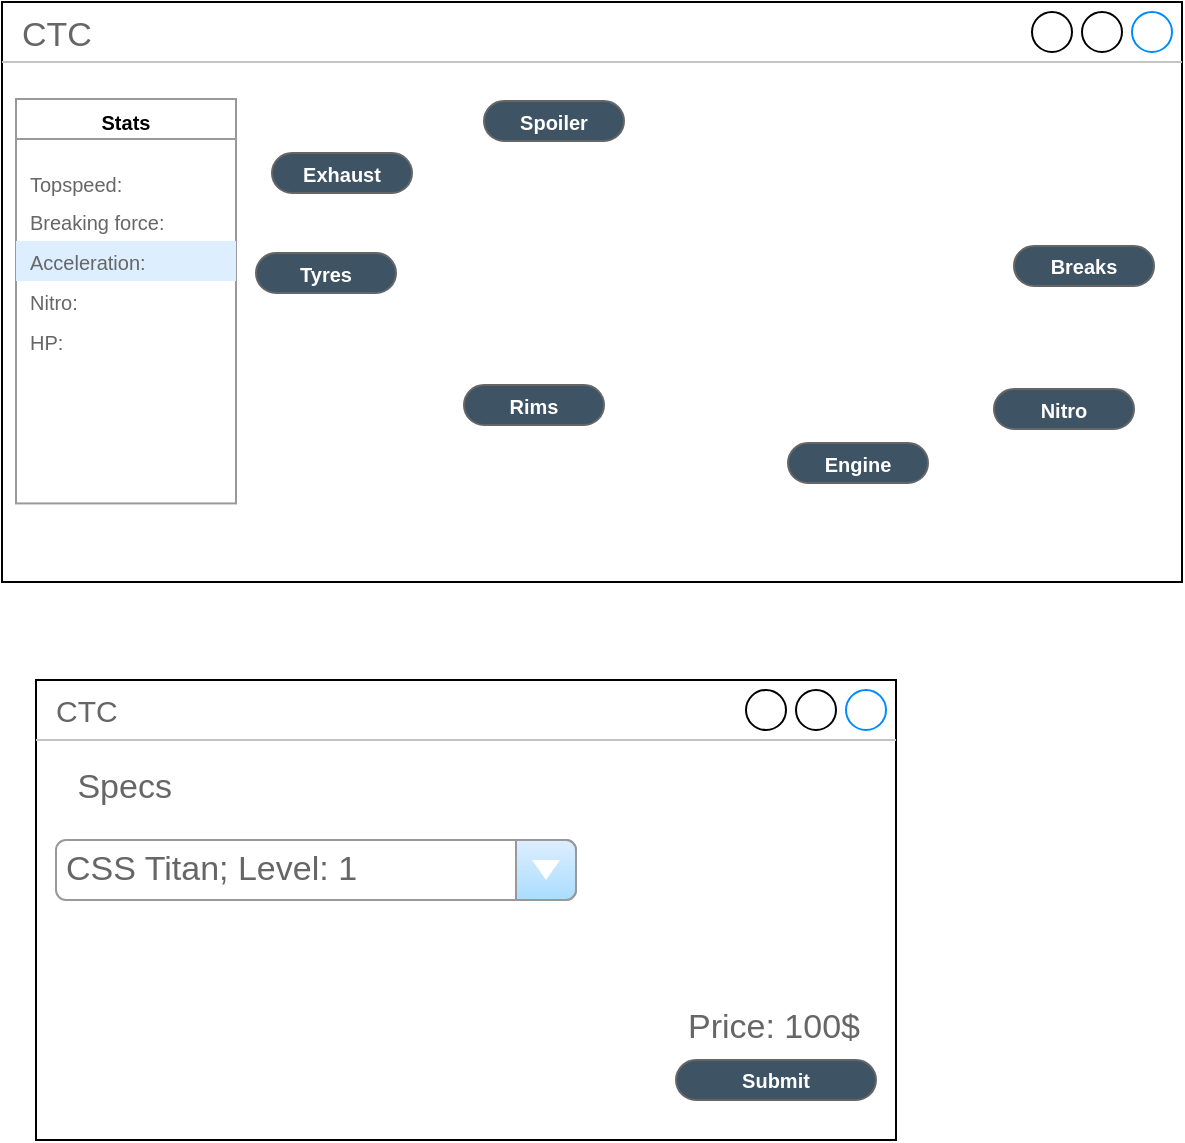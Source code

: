 <mxfile version="21.1.2" type="device">
  <diagram name="Page-1" id="Wek4ouaNh2ap89sOzoZX">
    <mxGraphModel dx="1182" dy="478" grid="1" gridSize="10" guides="1" tooltips="1" connect="1" arrows="1" fold="1" page="1" pageScale="1" pageWidth="827" pageHeight="1169" math="0" shadow="0">
      <root>
        <mxCell id="0" />
        <mxCell id="1" parent="0" />
        <mxCell id="wJShtXoIoqTRa8fC-6ts-1" value="CTC" style="strokeWidth=1;shadow=0;dashed=0;align=center;html=1;shape=mxgraph.mockup.containers.window;align=left;verticalAlign=top;spacingLeft=8;strokeColor2=#008cff;strokeColor3=#c4c4c4;fontColor=#666666;mainText=;fontSize=17;labelBackgroundColor=none;whiteSpace=wrap;" vertex="1" parent="1">
          <mxGeometry x="103" y="291" width="590" height="290" as="geometry" />
        </mxCell>
        <mxCell id="wJShtXoIoqTRa8fC-6ts-2" value="" style="shape=image;verticalLabelPosition=bottom;labelBackgroundColor=default;verticalAlign=top;aspect=fixed;imageAspect=0;image=https://static.vecteezy.com/system/resources/thumbnails/007/473/763/small_2x/black-and-white-car-illustration-for-conceptual-design-free-vector.jpg;" vertex="1" parent="1">
          <mxGeometry x="306" y="365.08" width="304.19" height="147.42" as="geometry" />
        </mxCell>
        <mxCell id="wJShtXoIoqTRa8fC-6ts-4" value="Tyres" style="strokeWidth=1;shadow=0;dashed=0;align=center;html=1;shape=mxgraph.mockup.buttons.button;strokeColor=#666666;fontColor=#ffffff;mainText=;buttonStyle=round;fontSize=10;fontStyle=1;fillColor=#3e5465;whiteSpace=wrap;" vertex="1" parent="1">
          <mxGeometry x="230" y="416.5" width="70" height="20" as="geometry" />
        </mxCell>
        <mxCell id="wJShtXoIoqTRa8fC-6ts-5" value="Spoiler" style="strokeWidth=1;shadow=0;dashed=0;align=center;html=1;shape=mxgraph.mockup.buttons.button;strokeColor=#666666;fontColor=#ffffff;mainText=;buttonStyle=round;fontSize=10;fontStyle=1;fillColor=#3e5465;whiteSpace=wrap;" vertex="1" parent="1">
          <mxGeometry x="344" y="340.5" width="70" height="20" as="geometry" />
        </mxCell>
        <mxCell id="wJShtXoIoqTRa8fC-6ts-6" value="Rims" style="strokeWidth=1;shadow=0;dashed=0;align=center;html=1;shape=mxgraph.mockup.buttons.button;strokeColor=#666666;fontColor=#ffffff;mainText=;buttonStyle=round;fontSize=10;fontStyle=1;fillColor=#3e5465;whiteSpace=wrap;" vertex="1" parent="1">
          <mxGeometry x="334" y="482.5" width="70" height="20" as="geometry" />
        </mxCell>
        <mxCell id="wJShtXoIoqTRa8fC-6ts-7" value="Engine" style="strokeWidth=1;shadow=0;dashed=0;align=center;html=1;shape=mxgraph.mockup.buttons.button;strokeColor=#666666;fontColor=#ffffff;mainText=;buttonStyle=round;fontSize=10;fontStyle=1;fillColor=#3e5465;whiteSpace=wrap;" vertex="1" parent="1">
          <mxGeometry x="496" y="511.5" width="70" height="20" as="geometry" />
        </mxCell>
        <mxCell id="wJShtXoIoqTRa8fC-6ts-8" value="Nitro" style="strokeWidth=1;shadow=0;dashed=0;align=center;html=1;shape=mxgraph.mockup.buttons.button;strokeColor=#666666;fontColor=#ffffff;mainText=;buttonStyle=round;fontSize=10;fontStyle=1;fillColor=#3e5465;whiteSpace=wrap;" vertex="1" parent="1">
          <mxGeometry x="599" y="484.5" width="70" height="20" as="geometry" />
        </mxCell>
        <mxCell id="wJShtXoIoqTRa8fC-6ts-9" value="Exhaust" style="strokeWidth=1;shadow=0;dashed=0;align=center;html=1;shape=mxgraph.mockup.buttons.button;strokeColor=#666666;fontColor=#ffffff;mainText=;buttonStyle=round;fontSize=10;fontStyle=1;fillColor=#3e5465;whiteSpace=wrap;" vertex="1" parent="1">
          <mxGeometry x="238" y="366.5" width="70" height="20" as="geometry" />
        </mxCell>
        <mxCell id="wJShtXoIoqTRa8fC-6ts-10" value="Breaks" style="strokeWidth=1;shadow=0;dashed=0;align=center;html=1;shape=mxgraph.mockup.buttons.button;strokeColor=#666666;fontColor=#ffffff;mainText=;buttonStyle=round;fontSize=10;fontStyle=1;fillColor=#3e5465;whiteSpace=wrap;" vertex="1" parent="1">
          <mxGeometry x="609" y="413" width="70" height="20" as="geometry" />
        </mxCell>
        <mxCell id="wJShtXoIoqTRa8fC-6ts-11" value="" style="strokeWidth=1;shadow=0;dashed=0;align=center;html=1;shape=mxgraph.mockup.forms.rrect;rSize=0;strokeColor=#999999;fillColor=#ffffff;fontSize=10;" vertex="1" parent="1">
          <mxGeometry x="110" y="340.5" width="110" height="201.21" as="geometry" />
        </mxCell>
        <mxCell id="wJShtXoIoqTRa8fC-6ts-12" value="&lt;font color=&quot;#000000&quot; style=&quot;font-size: 10px;&quot;&gt;&lt;b&gt;Stats&lt;/b&gt;&lt;/font&gt;" style="strokeWidth=1;shadow=0;dashed=0;align=center;html=1;shape=mxgraph.mockup.forms.rrect;rSize=0;strokeColor=#999999;fontColor=#008cff;fontSize=17;fillColor=#ffffff;resizeWidth=1;whiteSpace=wrap;" vertex="1" parent="wJShtXoIoqTRa8fC-6ts-11">
          <mxGeometry width="110" height="20" relative="1" as="geometry">
            <mxPoint y="-1" as="offset" />
          </mxGeometry>
        </mxCell>
        <mxCell id="wJShtXoIoqTRa8fC-6ts-13" value="&lt;font style=&quot;font-size: 10px;&quot;&gt;Topspeed:&lt;/font&gt;" style="strokeWidth=1;shadow=0;dashed=0;align=center;html=1;shape=mxgraph.mockup.forms.anchor;fontSize=17;fontColor=#666666;align=left;spacingLeft=5;resizeWidth=1;whiteSpace=wrap;" vertex="1" parent="wJShtXoIoqTRa8fC-6ts-11">
          <mxGeometry width="110.0" height="20" relative="1" as="geometry">
            <mxPoint y="30" as="offset" />
          </mxGeometry>
        </mxCell>
        <mxCell id="wJShtXoIoqTRa8fC-6ts-14" value="Breaking force:" style="strokeWidth=1;shadow=0;dashed=0;align=center;html=1;shape=mxgraph.mockup.forms.anchor;fontSize=10;fontColor=#666666;align=left;spacingLeft=5;resizeWidth=1;whiteSpace=wrap;" vertex="1" parent="wJShtXoIoqTRa8fC-6ts-11">
          <mxGeometry width="110.0" height="20" relative="1" as="geometry">
            <mxPoint y="50" as="offset" />
          </mxGeometry>
        </mxCell>
        <mxCell id="wJShtXoIoqTRa8fC-6ts-15" value="Acceleration:" style="strokeWidth=1;shadow=0;dashed=0;align=center;html=1;shape=mxgraph.mockup.forms.rrect;rSize=0;fontSize=10;fontColor=#666666;align=left;spacingLeft=5;fillColor=#ddeeff;strokeColor=none;resizeWidth=1;whiteSpace=wrap;" vertex="1" parent="wJShtXoIoqTRa8fC-6ts-11">
          <mxGeometry width="110.0" height="20" relative="1" as="geometry">
            <mxPoint y="70" as="offset" />
          </mxGeometry>
        </mxCell>
        <mxCell id="wJShtXoIoqTRa8fC-6ts-16" value="Nitro:" style="strokeWidth=1;shadow=0;dashed=0;align=center;html=1;shape=mxgraph.mockup.forms.anchor;fontSize=10;fontColor=#666666;align=left;spacingLeft=5;resizeWidth=1;whiteSpace=wrap;" vertex="1" parent="wJShtXoIoqTRa8fC-6ts-11">
          <mxGeometry width="110.0" height="20" relative="1" as="geometry">
            <mxPoint y="90" as="offset" />
          </mxGeometry>
        </mxCell>
        <mxCell id="wJShtXoIoqTRa8fC-6ts-19" value="HP:&amp;nbsp;" style="strokeWidth=1;shadow=0;dashed=0;align=center;html=1;shape=mxgraph.mockup.forms.anchor;fontSize=10;fontColor=#666666;align=left;spacingLeft=5;resizeWidth=1;whiteSpace=wrap;fillColor=#455EFF;" vertex="1" parent="wJShtXoIoqTRa8fC-6ts-11">
          <mxGeometry width="110" height="20" relative="1" as="geometry">
            <mxPoint y="110" as="offset" />
          </mxGeometry>
        </mxCell>
        <mxCell id="wJShtXoIoqTRa8fC-6ts-20" value="&lt;font style=&quot;font-size: 15px;&quot;&gt;CTC&lt;/font&gt;" style="strokeWidth=1;shadow=0;dashed=0;align=center;html=1;shape=mxgraph.mockup.containers.window;align=left;verticalAlign=top;spacingLeft=8;strokeColor2=#008cff;strokeColor3=#c4c4c4;fontColor=#666666;mainText=;fontSize=15;labelBackgroundColor=none;whiteSpace=wrap;" vertex="1" parent="1">
          <mxGeometry x="120" y="630" width="430" height="230" as="geometry" />
        </mxCell>
        <mxCell id="wJShtXoIoqTRa8fC-6ts-21" value="&amp;nbsp;Specs" style="strokeWidth=1;shadow=0;dashed=0;align=center;html=1;shape=mxgraph.mockup.text.textBox;fontColor=#666666;align=left;fontSize=17;spacingLeft=4;spacingTop=-3;whiteSpace=wrap;strokeColor=none;mainText=" vertex="1" parent="1">
          <mxGeometry x="130" y="670" width="150" height="30" as="geometry" />
        </mxCell>
        <mxCell id="wJShtXoIoqTRa8fC-6ts-22" value="CSS Titan; Level: 1" style="strokeWidth=1;shadow=0;dashed=0;align=center;html=1;shape=mxgraph.mockup.forms.comboBox;strokeColor=#999999;fillColor=#ddeeff;align=left;fillColor2=#aaddff;mainText=;fontColor=#666666;fontSize=17;spacingLeft=3;" vertex="1" parent="1">
          <mxGeometry x="130" y="710" width="260" height="30" as="geometry" />
        </mxCell>
        <mxCell id="wJShtXoIoqTRa8fC-6ts-23" value="Price: 100$" style="strokeWidth=1;shadow=0;dashed=0;align=center;html=1;shape=mxgraph.mockup.text.textBox;fontColor=#666666;align=left;fontSize=17;spacingLeft=4;spacingTop=-3;whiteSpace=wrap;strokeColor=none;mainText=" vertex="1" parent="1">
          <mxGeometry x="440" y="790" width="96" height="30" as="geometry" />
        </mxCell>
        <mxCell id="wJShtXoIoqTRa8fC-6ts-25" value="Submit" style="strokeWidth=1;shadow=0;dashed=0;align=center;html=1;shape=mxgraph.mockup.buttons.button;strokeColor=#666666;fontColor=#ffffff;mainText=;buttonStyle=round;fontSize=10;fontStyle=1;fillColor=#3e5465;whiteSpace=wrap;" vertex="1" parent="1">
          <mxGeometry x="440" y="820" width="100" height="20" as="geometry" />
        </mxCell>
      </root>
    </mxGraphModel>
  </diagram>
</mxfile>
